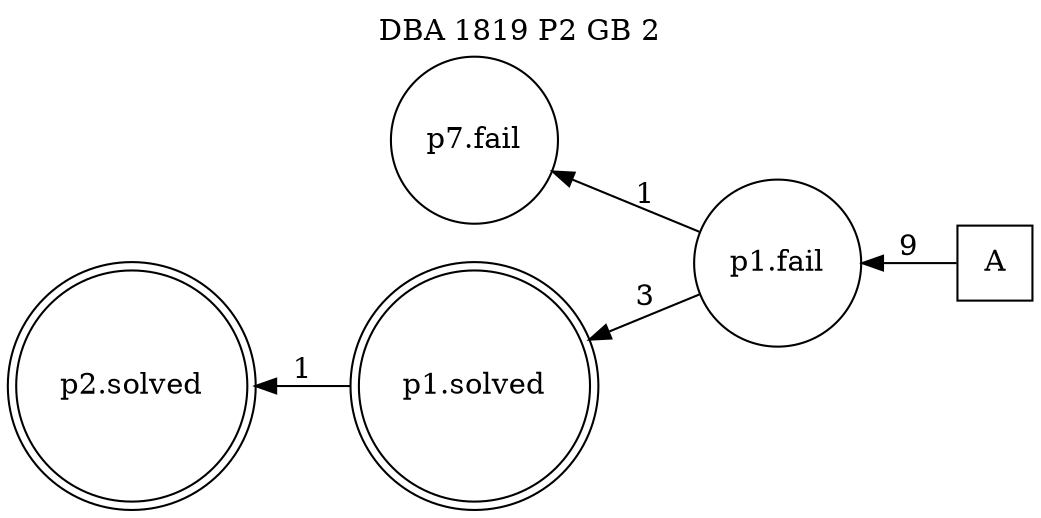 digraph DBA_1819_P2_GB_2_GOOD {
labelloc="tl"
label= " DBA 1819 P2 GB 2 "
rankdir="RL";
graph [ size=" 10 , 10 !"]

"A" [shape="square" label="A"]
"p1.fail" [shape="circle" label="p1.fail"]
"p7.fail" [shape="circle" label="p7.fail"]
"p1.solved" [shape="doublecircle" label="p1.solved"]
"p2.solved" [shape="doublecircle" label="p2.solved"]
"A" -> "p1.fail" [ label=9]
"p1.fail" -> "p7.fail" [ label=1]
"p1.fail" -> "p1.solved" [ label=3]
"p1.solved" -> "p2.solved" [ label=1]
}
